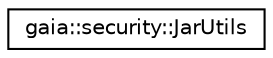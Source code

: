 digraph G
{
  edge [fontname="Helvetica",fontsize="10",labelfontname="Helvetica",labelfontsize="10"];
  node [fontname="Helvetica",fontsize="10",shape=record];
  rankdir=LR;
  Node1 [label="gaia::security::JarUtils",height=0.2,width=0.4,color="black", fillcolor="white", style="filled",URL="$de/de2/classgaia_1_1security_1_1_jar_utils.html"];
}
